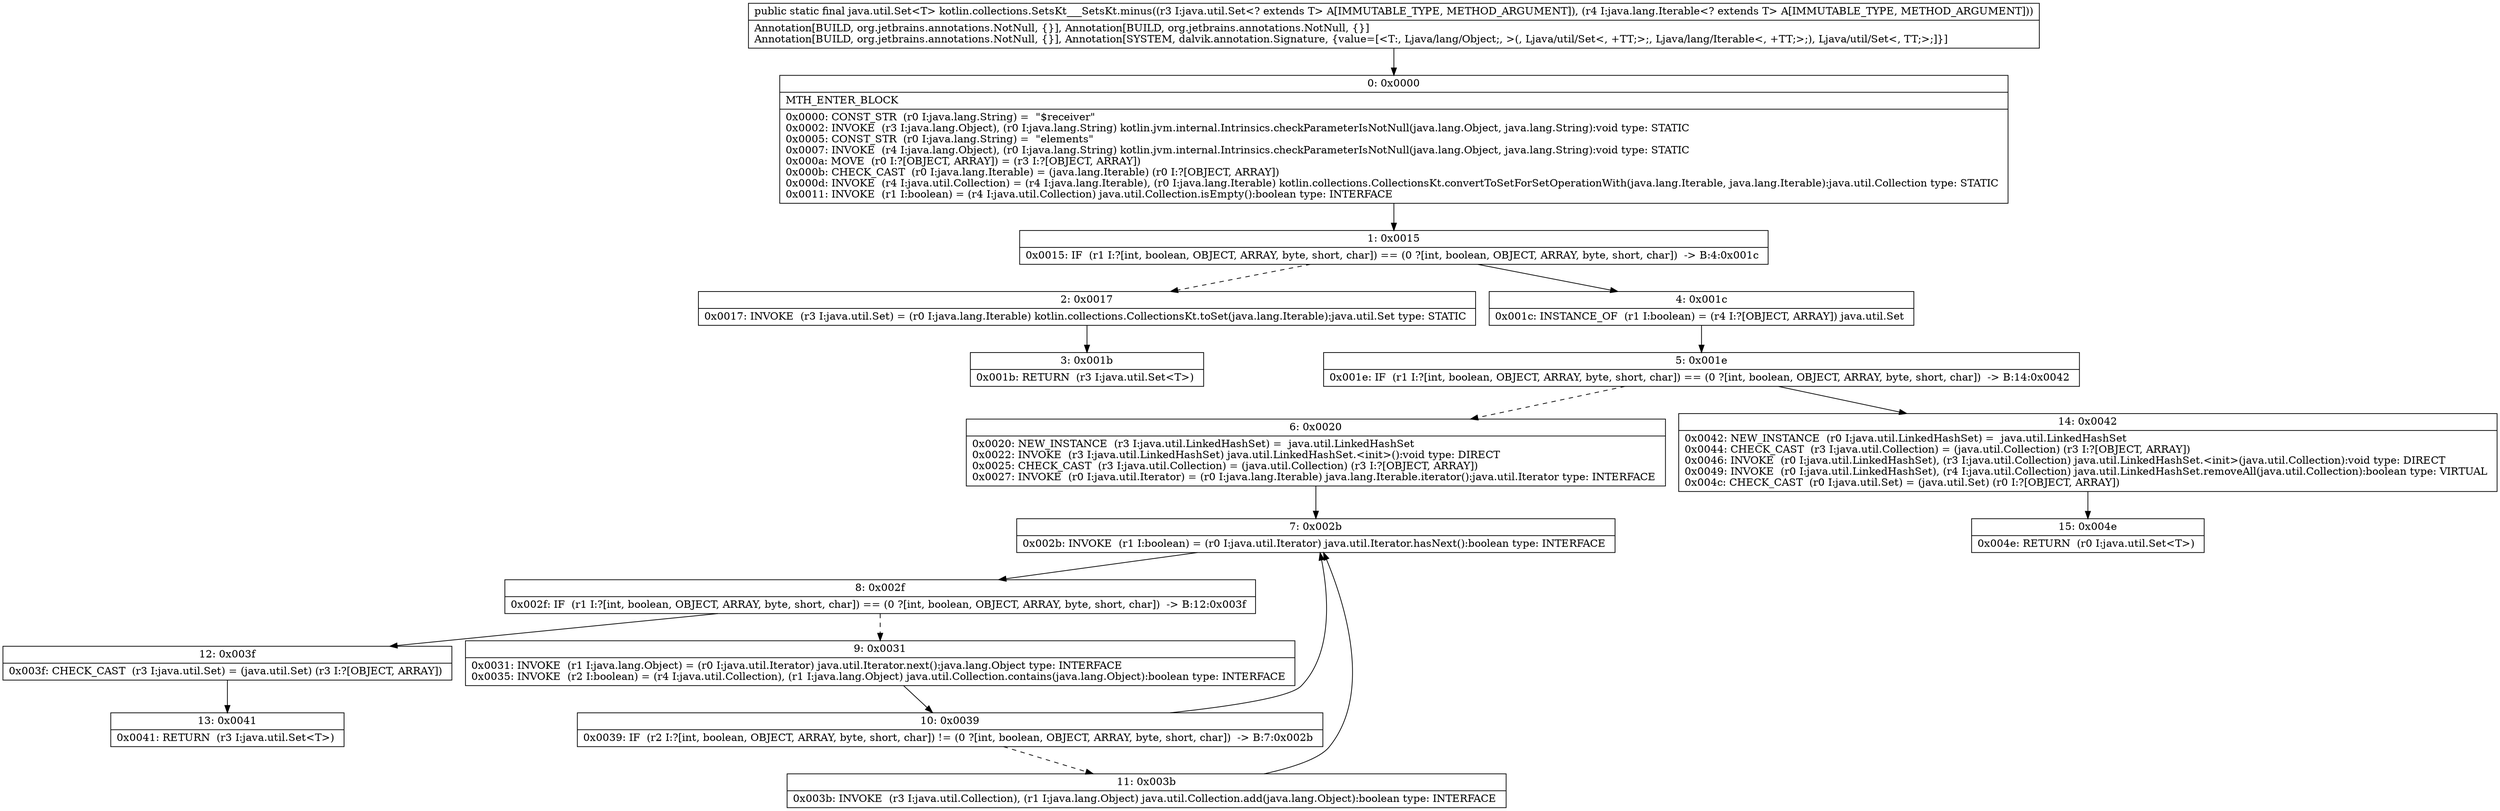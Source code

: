 digraph "CFG forkotlin.collections.SetsKt___SetsKt.minus(Ljava\/util\/Set;Ljava\/lang\/Iterable;)Ljava\/util\/Set;" {
Node_0 [shape=record,label="{0\:\ 0x0000|MTH_ENTER_BLOCK\l|0x0000: CONST_STR  (r0 I:java.lang.String) =  \"$receiver\" \l0x0002: INVOKE  (r3 I:java.lang.Object), (r0 I:java.lang.String) kotlin.jvm.internal.Intrinsics.checkParameterIsNotNull(java.lang.Object, java.lang.String):void type: STATIC \l0x0005: CONST_STR  (r0 I:java.lang.String) =  \"elements\" \l0x0007: INVOKE  (r4 I:java.lang.Object), (r0 I:java.lang.String) kotlin.jvm.internal.Intrinsics.checkParameterIsNotNull(java.lang.Object, java.lang.String):void type: STATIC \l0x000a: MOVE  (r0 I:?[OBJECT, ARRAY]) = (r3 I:?[OBJECT, ARRAY]) \l0x000b: CHECK_CAST  (r0 I:java.lang.Iterable) = (java.lang.Iterable) (r0 I:?[OBJECT, ARRAY]) \l0x000d: INVOKE  (r4 I:java.util.Collection) = (r4 I:java.lang.Iterable), (r0 I:java.lang.Iterable) kotlin.collections.CollectionsKt.convertToSetForSetOperationWith(java.lang.Iterable, java.lang.Iterable):java.util.Collection type: STATIC \l0x0011: INVOKE  (r1 I:boolean) = (r4 I:java.util.Collection) java.util.Collection.isEmpty():boolean type: INTERFACE \l}"];
Node_1 [shape=record,label="{1\:\ 0x0015|0x0015: IF  (r1 I:?[int, boolean, OBJECT, ARRAY, byte, short, char]) == (0 ?[int, boolean, OBJECT, ARRAY, byte, short, char])  \-\> B:4:0x001c \l}"];
Node_2 [shape=record,label="{2\:\ 0x0017|0x0017: INVOKE  (r3 I:java.util.Set) = (r0 I:java.lang.Iterable) kotlin.collections.CollectionsKt.toSet(java.lang.Iterable):java.util.Set type: STATIC \l}"];
Node_3 [shape=record,label="{3\:\ 0x001b|0x001b: RETURN  (r3 I:java.util.Set\<T\>) \l}"];
Node_4 [shape=record,label="{4\:\ 0x001c|0x001c: INSTANCE_OF  (r1 I:boolean) = (r4 I:?[OBJECT, ARRAY]) java.util.Set \l}"];
Node_5 [shape=record,label="{5\:\ 0x001e|0x001e: IF  (r1 I:?[int, boolean, OBJECT, ARRAY, byte, short, char]) == (0 ?[int, boolean, OBJECT, ARRAY, byte, short, char])  \-\> B:14:0x0042 \l}"];
Node_6 [shape=record,label="{6\:\ 0x0020|0x0020: NEW_INSTANCE  (r3 I:java.util.LinkedHashSet) =  java.util.LinkedHashSet \l0x0022: INVOKE  (r3 I:java.util.LinkedHashSet) java.util.LinkedHashSet.\<init\>():void type: DIRECT \l0x0025: CHECK_CAST  (r3 I:java.util.Collection) = (java.util.Collection) (r3 I:?[OBJECT, ARRAY]) \l0x0027: INVOKE  (r0 I:java.util.Iterator) = (r0 I:java.lang.Iterable) java.lang.Iterable.iterator():java.util.Iterator type: INTERFACE \l}"];
Node_7 [shape=record,label="{7\:\ 0x002b|0x002b: INVOKE  (r1 I:boolean) = (r0 I:java.util.Iterator) java.util.Iterator.hasNext():boolean type: INTERFACE \l}"];
Node_8 [shape=record,label="{8\:\ 0x002f|0x002f: IF  (r1 I:?[int, boolean, OBJECT, ARRAY, byte, short, char]) == (0 ?[int, boolean, OBJECT, ARRAY, byte, short, char])  \-\> B:12:0x003f \l}"];
Node_9 [shape=record,label="{9\:\ 0x0031|0x0031: INVOKE  (r1 I:java.lang.Object) = (r0 I:java.util.Iterator) java.util.Iterator.next():java.lang.Object type: INTERFACE \l0x0035: INVOKE  (r2 I:boolean) = (r4 I:java.util.Collection), (r1 I:java.lang.Object) java.util.Collection.contains(java.lang.Object):boolean type: INTERFACE \l}"];
Node_10 [shape=record,label="{10\:\ 0x0039|0x0039: IF  (r2 I:?[int, boolean, OBJECT, ARRAY, byte, short, char]) != (0 ?[int, boolean, OBJECT, ARRAY, byte, short, char])  \-\> B:7:0x002b \l}"];
Node_11 [shape=record,label="{11\:\ 0x003b|0x003b: INVOKE  (r3 I:java.util.Collection), (r1 I:java.lang.Object) java.util.Collection.add(java.lang.Object):boolean type: INTERFACE \l}"];
Node_12 [shape=record,label="{12\:\ 0x003f|0x003f: CHECK_CAST  (r3 I:java.util.Set) = (java.util.Set) (r3 I:?[OBJECT, ARRAY]) \l}"];
Node_13 [shape=record,label="{13\:\ 0x0041|0x0041: RETURN  (r3 I:java.util.Set\<T\>) \l}"];
Node_14 [shape=record,label="{14\:\ 0x0042|0x0042: NEW_INSTANCE  (r0 I:java.util.LinkedHashSet) =  java.util.LinkedHashSet \l0x0044: CHECK_CAST  (r3 I:java.util.Collection) = (java.util.Collection) (r3 I:?[OBJECT, ARRAY]) \l0x0046: INVOKE  (r0 I:java.util.LinkedHashSet), (r3 I:java.util.Collection) java.util.LinkedHashSet.\<init\>(java.util.Collection):void type: DIRECT \l0x0049: INVOKE  (r0 I:java.util.LinkedHashSet), (r4 I:java.util.Collection) java.util.LinkedHashSet.removeAll(java.util.Collection):boolean type: VIRTUAL \l0x004c: CHECK_CAST  (r0 I:java.util.Set) = (java.util.Set) (r0 I:?[OBJECT, ARRAY]) \l}"];
Node_15 [shape=record,label="{15\:\ 0x004e|0x004e: RETURN  (r0 I:java.util.Set\<T\>) \l}"];
MethodNode[shape=record,label="{public static final java.util.Set\<T\> kotlin.collections.SetsKt___SetsKt.minus((r3 I:java.util.Set\<? extends T\> A[IMMUTABLE_TYPE, METHOD_ARGUMENT]), (r4 I:java.lang.Iterable\<? extends T\> A[IMMUTABLE_TYPE, METHOD_ARGUMENT]))  | Annotation[BUILD, org.jetbrains.annotations.NotNull, \{\}], Annotation[BUILD, org.jetbrains.annotations.NotNull, \{\}]\lAnnotation[BUILD, org.jetbrains.annotations.NotNull, \{\}], Annotation[SYSTEM, dalvik.annotation.Signature, \{value=[\<T:, Ljava\/lang\/Object;, \>(, Ljava\/util\/Set\<, +TT;\>;, Ljava\/lang\/Iterable\<, +TT;\>;), Ljava\/util\/Set\<, TT;\>;]\}]\l}"];
MethodNode -> Node_0;
Node_0 -> Node_1;
Node_1 -> Node_2[style=dashed];
Node_1 -> Node_4;
Node_2 -> Node_3;
Node_4 -> Node_5;
Node_5 -> Node_6[style=dashed];
Node_5 -> Node_14;
Node_6 -> Node_7;
Node_7 -> Node_8;
Node_8 -> Node_9[style=dashed];
Node_8 -> Node_12;
Node_9 -> Node_10;
Node_10 -> Node_7;
Node_10 -> Node_11[style=dashed];
Node_11 -> Node_7;
Node_12 -> Node_13;
Node_14 -> Node_15;
}

